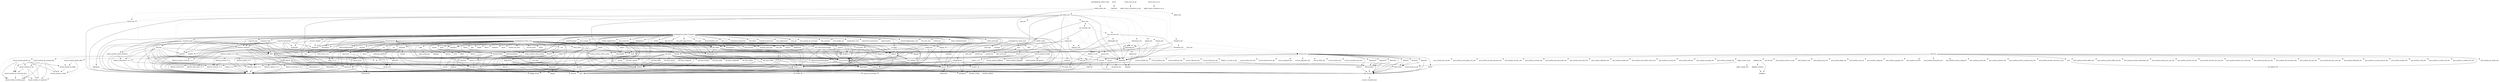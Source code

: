 digraph depends {
    node [shape=plaintext]
activitymanager -> db8;
activitymanager -> libboost_regex1_51_0;
activitymanager -> libglib_2_0_0;
activitymanager -> libstdc6;
activitymanager -> luna_service2;
activitymanager -> upstart;
bash -> libtinfo5;
bash_dev -> bash;
bash_dev -> ncurses_dev [style=dotted];
bash_dev -> ncurses_libtinfo_dev [style=dotted];
binutils -> libz1;
browser_adapter -> libglib_2_0_0;
browser_adapter -> libpbnjson;
browser_adapter -> libstdc6;
browser_adapter -> qt4_webos;
browserserver -> libcrypto1_0_0;
browserserver -> libglib_2_0_0;
browserserver -> libpbnjson;
browserserver -> libpmcertificatemgr2;
browserserver -> libssl1_0_0;
browserserver -> libstdc6;
browserserver -> luna_service2;
browserserver -> ptmalloc3;
browserserver -> qt4_webos;
busybox -> busybox_syslog [style=dotted];
busybox -> busybox_udhcpc [style=dotted];
bzip2 -> libbz2_0;
configurator -> db8;
configurator -> libglib_2_0_0;
configurator -> libstdc6;
configurator -> luna_service2;
configurator -> upstart;
curl -> libcurl5;
curl -> libz1;
db8 -> db;
db8 -> libglib_2_0_0;
db8 -> libicui18n36;
db8 -> libicuuc36;
db8 -> libstdc6;
db8 -> luna_service2;
dhcp_client -> bash;
dhcp_client -> libcrypto1_0_0;
dropbear -> libz1;
e2fsprogs -> e2fsprogs_badblocks;
e2fsprogs -> libblkid1;
e2fsprogs -> libcom_err2;
e2fsprogs -> libe2p2;
e2fsprogs -> libext2fs2;
e2fsprogs -> libss2;
e2fsprogs -> libuuid1;
e2fsprogs_badblocks -> libcom_err2;
e2fsprogs_badblocks -> libext2fs2;
eglibc_locale_en_gb -> virtual_locale_en_gb;
fbprogress -> libstdc6;
filecache -> db8;
filecache -> glibmm;
filecache -> jemalloc;
filecache -> libboost_filesystem1_51_0;
filecache -> libboost_system1_51_0;
filecache -> libglib_2_0_0;
filecache -> libsigc_2_0_0;
filecache -> libstdc6;
filecache -> luna_service2;
filecache -> upstart;
glibmm -> libffi6;
glibmm -> libglib_2_0_0;
glibmm -> libsigc_2_0_0;
glibmm -> libstdc6;
glibmm -> libz1;
icu -> libicudata36;
icu -> libicui18n36;
icu -> libicutu36;
icu -> libicuuc36;
icu -> libstdc6;
iproute2 -> iptables;
iptables -> kernel_module_ip_tables [style=dotted];
iptables -> kernel_module_ipt_masquerade [style=dotted];
iptables -> kernel_module_iptable_filter [style=dotted];
iptables -> kernel_module_iptable_nat [style=dotted];
iptables -> kernel_module_nf_conntrack [style=dotted];
iptables -> kernel_module_nf_conntrack_ipv4 [style=dotted];
iptables -> kernel_module_nf_defrag_ipv4 [style=dotted];
iptables -> kernel_module_nf_nat [style=dotted];
iptables -> kernel_module_x_tables [style=dotted];
kernel_module_ip_tables -> kernel_module_x_tables;
kernel_module_ipt_masquerade -> kernel_module_nf_conntrack;
kernel_module_ipt_masquerade -> kernel_module_nf_conntrack_ipv4;
kernel_module_ipt_masquerade -> kernel_module_nf_defrag_ipv4;
kernel_module_ipt_masquerade -> kernel_module_nf_nat;
kernel_module_ipt_masquerade -> kernel_module_x_tables;
kernel_module_iptable_filter -> kernel_module_ip_tables;
kernel_module_iptable_filter -> kernel_module_x_tables;
kernel_module_iptable_nat -> kernel_module_ip_tables;
kernel_module_iptable_nat -> kernel_module_nf_conntrack;
kernel_module_iptable_nat -> kernel_module_nf_conntrack_ipv4;
kernel_module_iptable_nat -> kernel_module_nf_defrag_ipv4;
kernel_module_iptable_nat -> kernel_module_nf_nat;
kernel_module_iptable_nat -> kernel_module_x_tables;
kernel_module_nf_conntrack_ipv4 -> kernel_module_nf_conntrack;
kernel_module_nf_conntrack_ipv4 -> kernel_module_nf_defrag_ipv4;
kernel_module_nf_nat -> kernel_module_nf_conntrack;
kernel_module_nf_nat -> kernel_module_nf_conntrack_ipv4;
kernel_module_nf_nat -> kernel_module_nf_defrag_ipv4;
kernel_module_uvesafb -> kernel_module_cfbcopyarea;
kernel_module_uvesafb -> kernel_module_cfbfillrect;
kernel_module_uvesafb -> kernel_module_cfbimgblt;
kmod -> libkmod2;
libblkid1 -> libuuid1;
libboost_chrono1_51_0 -> libboost_chrono_test [style=dotted];
libboost_chrono1_51_0 -> libboost_date_time1_51_0 [style=dotted];
libboost_chrono1_51_0 -> libboost_filesystem1_51_0 [style=dotted];
libboost_chrono1_51_0 -> libboost_graph1_51_0 [style=dotted];
libboost_chrono1_51_0 -> libboost_iostreams1_51_0 [style=dotted];
libboost_chrono1_51_0 -> libboost_program_options1_51_0 [style=dotted];
libboost_chrono1_51_0 -> libboost_regex1_51_0 [style=dotted];
libboost_chrono1_51_0 -> libboost_signals1_51_0 [style=dotted];
libboost_chrono1_51_0 -> libboost_system1_51_0 [style=dotted];
libboost_chrono1_51_0 -> libboost_system1_51_0;
libboost_chrono1_51_0 -> libboost_thread1_51_0 [style=dotted];
libboost_chrono1_51_0 -> libstdc6;
libboost_chrono_test -> libstdc6;
libboost_date_time1_51_0 -> libstdc6;
libboost_filesystem1_51_0 -> libboost_system1_51_0;
libboost_filesystem1_51_0 -> libstdc6;
libboost_graph1_51_0 -> libboost_regex1_51_0;
libboost_graph1_51_0 -> libstdc6;
libboost_iostreams1_51_0 -> libstdc6;
libboost_program_options1_51_0 -> libstdc6;
libboost_regex1_51_0 -> libstdc6;
libboost_signals1_51_0 -> libstdc6;
libboost_system1_51_0 -> libstdc6;
libboost_thread1_51_0 -> libboost_system1_51_0;
libboost_thread1_51_0 -> libstdc6;
libcjson_dev -> libcjson1;
libcjson_dev -> pkgconfig;
libcjson_dev -> pkgconfig_dev [style=dotted];
libcurl5 -> curl_certs [style=dotted];
libcurl5 -> libcap2;
libcurl5 -> libgcrypt11;
libcurl5 -> libgnutls26;
libcurl5 -> libgpg_error0;
libcurl5 -> libtasn1_3;
libcurl5 -> libz1;
libemail_common2 -> db8;
libemail_common2 -> jemalloc;
libemail_common2 -> libboost_regex1_51_0;
libemail_common2 -> libcurl5;
libemail_common2 -> libglib_2_0_0;
libemail_common2 -> libicuuc36;
libemail_common2 -> libpalmsocket2;
libemail_common2 -> libstdc6;
libemail_common2 -> libz1;
libext2fs2 -> libblkid1;
libext2fs2 -> libcom_err2;
libffi_dev -> libffi6;
libform5 -> libncurses5;
libform5 -> libtinfo5;
libformw5 -> libncursesw5;
libformw5 -> libtinfo5;
libfreetype_dev -> libfreetype6;
libfreetype_dev -> pkgconfig;
libfreetype_dev -> pkgconfig_dev [style=dotted];
libgcrypt11 -> libcap2;
libgcrypt11 -> libgpg_error0;
libgdbm_compat4 -> libgdbm4;
libgdbm_dev -> gdbm_compat_dev [style=dotted];
libgdbm_dev -> libgdbm4;
libgdbm_dev -> libgdbm_compat4;
libglib_2_0_0 -> libffi6;
libglib_2_0_0 -> libz1;
libglib_2_0_dev -> libffi_dev [style=dotted];
libglib_2_0_dev -> libglib_2_0_0;
libglib_2_0_dev -> libz_dev [style=dotted];
libglib_2_0_dev -> pkgconfig;
libglib_2_0_dev -> pkgconfig_dev [style=dotted];
libglib_2_0_dev -> zip_dev [style=dotted];
libglib_2_0_locale_en_gb -> libglib_2_0_0;
libglib_2_0_locale_en_gb -> virtual_locale_en_gb;
libglibcurl0 -> libcurl5;
libglibcurl0 -> libglib_2_0_0;
libgnutls26 -> libcap2;
libgnutls26 -> libgcrypt11;
libgnutls26 -> libgpg_error0;
libgnutls26 -> libtasn1_3;
libgnutls26 -> libz1;
libhunspell_1_3_0 -> libstdc6;
libicui18n36 -> libicudata36;
libicui18n36 -> libicuuc36;
libicui18n36 -> libstdc6;
libicutu36 -> libicudata36;
libicutu36 -> libicui18n36;
libicutu36 -> libicuuc36;
libicutu36 -> libstdc6;
libicuuc36 -> libicudata36;
libicuuc36 -> libstdc6;
libjpeg_dev -> libjpeg8;
libjpeg_dev -> pkgconfig;
libjpeg_dev -> pkgconfig_dev [style=dotted];
liblunasysmgripc2 -> libglib_2_0_0;
liblunasysmgripc2 -> libstdc6;
libmenu5 -> libncurses5;
libmenu5 -> libtinfo5;
libmenuw5 -> libncursesw5;
libmenuw5 -> libtinfo5;
libncurses5 -> libtinfo5;
libncursesw5 -> libtinfo5;
libnyx2 -> libglib_2_0_0;
libnyx2 -> nyx_modules;
libnyx_dev -> libglib_2_0_dev [style=dotted];
libnyx_dev -> libnyx2;
libnyx_dev -> nyx_modules_dev [style=dotted];
libnyx_dev -> pkgconfig;
libnyx_dev -> pkgconfig_dev [style=dotted];
liborc_test_0_4_0 -> liborc_0_4_0;
libpalmsocket2 -> libcares2;
libpalmsocket2 -> libcrypto1_0_0;
libpalmsocket2 -> libglib_2_0_0;
libpalmsocket2 -> libpmloglib2;
libpalmsocket2 -> libpmstatemachineengine2;
libpalmsocket2 -> libssl1_0_0;
libpanel5 -> libncurses5;
libpanel5 -> libtinfo5;
libpanelw5 -> libncursesw5;
libpanelw5 -> libtinfo5;
libpbnjson -> libstdc6;
libpbnjson -> yajl;
libpmcertificatemgr2 -> libcrypto1_0_0;
libpmloglib2 -> pmlogconf;
libpmloglib_dev -> libpmloglib2;
libpmloglib_dev -> pkgconfig;
libpmloglib_dev -> pkgconfig_dev [style=dotted];
libpmloglib_dev -> pmlogconf_dev [style=dotted];
libpmstatemachineengine2 -> libpmloglib2;
libpng12_0 -> libz1;
libpng3 -> libz1;
libpng_dev -> libpng12_0;
libpng_dev -> libpng12_dev [style=dotted];
libpng_dev -> libpng3;
libpng_dev -> libz_dev [style=dotted];
libpng_dev -> pkgconfig;
libpng_dev -> pkgconfig_dev [style=dotted];
libpopt_dev -> libpopt0;
libreadline6 -> libtinfo5;
libreadline_dev -> libreadline6;
libreadline_dev -> ncurses_dev [style=dotted];
libreadline_dev -> ncurses_libtinfo_dev [style=dotted];
librolegen2 -> libstdc6;
libsigc_2_0_0 -> libstdc6;
libsqlite3_dev -> libreadline_dev [style=dotted];
libsqlite3_dev -> libsqlite3_0;
libsqlite3_dev -> ncurses_dev [style=dotted];
libss2 -> libcom_err2;
libssl1_0_0 -> libcrypto1_0_0;
libstdc_dev -> libstdc6;
libtic5 -> libtinfo5;
libticw5 -> libtinfo5;
libtinfo5 -> ncurses_terminfo_base [style=dotted];
libtinyxml2_6_2 -> libstdc6;
libupstart0 -> upstart;
libusb_0_1_4 -> libusb_1_0_0;
libxml2 -> libz1;
libxslt -> libxml2;
libxslt -> libz1;
libz_dev -> libz1;
locale_base_en_gb -> eglibc_binary_localedata_en_gb;
locale_base_en_us -> eglibc_binary_localedata_en_us;
luna_prefs -> libcjson1;
luna_prefs -> libglib_2_0_0;
luna_prefs -> libsqlite3_0;
luna_prefs -> luna_service2;
luna_service2 -> libcjson1;
luna_service2 -> libglib_2_0_0;
luna_service2 -> libpmloglib2;
luna_service2 -> luna_service2;
luna_service2 -> upstart;
luna_service2_dev -> libcjson_dev [style=dotted];
luna_service2_dev -> libglib_2_0_dev [style=dotted];
luna_service2_dev -> libpmloglib_dev [style=dotted];
luna_service2_dev -> luna_service2;
luna_service2_dev -> pkgconfig;
luna_service2_dev -> pkgconfig_dev [style=dotted];
luna_service2_dev -> upstart_dev [style=dotted];
luna_sysmgr -> libcjson1;
luna_sysmgr -> libcrypto1_0_0;
luna_sysmgr -> libglib_2_0_0;
luna_sysmgr -> liblunasysmgripc2;
luna_sysmgr -> libnyx2;
luna_sysmgr -> libpbnjson;
luna_sysmgr -> libpmloglib2;
luna_sysmgr -> librolegen2;
luna_sysmgr -> libsqlite3_0;
luna_sysmgr -> libssl1_0_0;
luna_sysmgr -> libstdc6;
luna_sysmgr -> luna_prefs;
luna_sysmgr -> luna_service2;
luna_sysmgr -> ptmalloc3;
luna_sysmgr -> qt4_webos;
luna_sysmgr -> util_linux;
luna_sysservice -> libcjson1;
luna_sysservice -> libglib_2_0_0;
luna_sysservice -> libpbnjson;
luna_sysservice -> libsqlite3_0;
luna_sysservice -> libstdc6;
luna_sysservice -> liburiparser1;
luna_sysservice -> luna_service2;
luna_sysservice -> qt4_webos;
luna_universalsearchmgr -> libcjson1;
luna_universalsearchmgr -> libglib_2_0_0;
luna_universalsearchmgr -> libsqlite3_0;
luna_universalsearchmgr -> libstdc6;
luna_universalsearchmgr -> libxml2;
luna_universalsearchmgr -> luna_service2;
mojomail_imap -> db8;
mojomail_imap -> libboost_regex1_51_0;
mojomail_imap -> libemail_common2;
mojomail_imap -> libglib_2_0_0;
mojomail_imap -> libicuuc36;
mojomail_imap -> libstdc6;
mojomail_imap -> luna_service2;
mojomail_pop -> db8;
mojomail_pop -> libemail_common2;
mojomail_pop -> libglib_2_0_0;
mojomail_pop -> libstdc6;
mojomail_pop -> luna_service2;
mojomail_smtp -> db8;
mojomail_smtp -> jemalloc;
mojomail_smtp -> libemail_common2;
mojomail_smtp -> libglib_2_0_0;
mojomail_smtp -> libstdc6;
mojomail_smtp -> luna_service2;
mojoservicelauncher -> libboost_program_options1_51_0;
mojoservicelauncher -> libpbnjson;
mojoservicelauncher -> libstdc6;
mojoservicelauncher -> mojoloader;
mojoservicelauncher -> nodejs_module_webos_dynaload;
mojoservicelauncher -> nodejs_module_webos_pmlog;
mojoservicelauncher -> nodejs_module_webos_sysbus;
mojoservicelauncher -> upstart;
ncurses -> libtinfo5;
ncurses_dev -> libform5;
ncurses_dev -> libformw5;
ncurses_dev -> libmenu5;
ncurses_dev -> libmenuw5;
ncurses_dev -> libpanel5;
ncurses_dev -> libpanelw5;
ncurses_dev -> libtic5;
ncurses_dev -> libticw5;
ncurses_dev -> libtinfo5;
ncurses_dev -> ncurses;
ncurses_dev -> ncurses_libform_dev [style=dotted];
ncurses_dev -> ncurses_libformw_dev [style=dotted];
ncurses_dev -> ncurses_libmenu_dev [style=dotted];
ncurses_dev -> ncurses_libmenuw_dev [style=dotted];
ncurses_dev -> ncurses_libncurses_dev [style=dotted];
ncurses_dev -> ncurses_libncursesw_dev [style=dotted];
ncurses_dev -> ncurses_libpanel_dev [style=dotted];
ncurses_dev -> ncurses_libpanelw_dev [style=dotted];
ncurses_dev -> ncurses_libtic_dev [style=dotted];
ncurses_dev -> ncurses_libticw_dev [style=dotted];
ncurses_dev -> ncurses_libtinfo_dev [style=dotted];
ncurses_dev -> ncurses_terminfo_base_dev [style=dotted];
nodejs -> libcrypto1_0_0;
nodejs -> libssl1_0_0;
nodejs -> libstdc6;
nodejs_module_webos_dynaload -> libboost_filesystem1_51_0;
nodejs_module_webos_dynaload -> libstdc6;
nodejs_module_webos_pmlog -> libpmloglib2;
nodejs_module_webos_pmlog -> libstdc6;
nodejs_module_webos_sysbus -> libglib_2_0_0;
nodejs_module_webos_sysbus -> libstdc6;
nodejs_module_webos_sysbus -> luna_service2;
nyx_modules -> libglib_2_0_0;
nyx_modules -> libnyx2;
nyx_modules_dev -> libglib_2_0_dev [style=dotted];
nyx_modules_dev -> libnyx_dev [style=dotted];
nyx_modules_dev -> luna_service2_dev [style=dotted];
nyx_modules_dev -> nyx_modules;
openssl -> libcrypto1_0_0;
openssl -> libssl1_0_0;
opkg -> libopkg1;
opkg -> opkg_config_base;
orc -> liborc_0_4_0;
orc -> liborc_test_0_4_0;
packagegroup_webos_boot -> base_files;
packagegroup_webos_boot -> base_passwd;
packagegroup_webos_boot -> busybox;
packagegroup_webos_boot -> initscripts;
packagegroup_webos_boot -> modutils_initscripts;
packagegroup_webos_boot -> netbase;
packagegroup_webos_boot -> tinylogin;
packagegroup_webos_boot -> udev;
packagegroup_webos_boot -> upstart;
packagegroup_webos_boot -> v86d;
packagegroup_webos_core -> base_files;
packagegroup_webos_core -> base_passwd;
packagegroup_webos_core -> bash;
packagegroup_webos_core -> binutils;
packagegroup_webos_core -> busybox;
packagegroup_webos_core -> bzip2;
packagegroup_webos_core -> curl;
packagegroup_webos_core -> db;
packagegroup_webos_core -> dhcp_client;
packagegroup_webos_core -> dropbear;
packagegroup_webos_core -> e2fsprogs;
packagegroup_webos_core -> glibmm;
packagegroup_webos_core -> gzip;
packagegroup_webos_core -> icu;
packagegroup_webos_core -> iproute2;
packagegroup_webos_core -> libboost_chrono1_51_0;
packagegroup_webos_core -> libcares2;
packagegroup_webos_core -> libfreetype6;
packagegroup_webos_core -> libgcrypt11;
packagegroup_webos_core -> libgif4;
packagegroup_webos_core -> libglib_2_0_0;
packagegroup_webos_core -> libgpg_error0;
packagegroup_webos_core -> libhunspell_1_3_0;
packagegroup_webos_core -> libpng3;
packagegroup_webos_core -> libreadline6;
packagegroup_webos_core -> libtinyxml2_6_2;
packagegroup_webos_core -> libtool;
packagegroup_webos_core -> liburiparser1;
packagegroup_webos_core -> libxml2;
packagegroup_webos_core -> libxslt;
packagegroup_webos_core -> libz1;
packagegroup_webos_core -> makedevs;
packagegroup_webos_core -> mjson;
packagegroup_webos_core -> module_init_tools;
packagegroup_webos_core -> modutils_initscripts;
packagegroup_webos_core -> ncurses;
packagegroup_webos_core -> netbase;
packagegroup_webos_core -> openssl;
packagegroup_webos_core -> opkg;
packagegroup_webos_core -> orc;
packagegroup_webos_core -> parted;
packagegroup_webos_core -> procps;
packagegroup_webos_core -> psmisc;
packagegroup_webos_core -> ptmalloc3;
packagegroup_webos_core -> sqlite3;
packagegroup_webos_core -> sysvinit_pidof;
packagegroup_webos_core -> tzdata;
packagegroup_webos_core -> upstart_sysvcompat;
packagegroup_webos_core -> yajl;
packagegroup_webos_extended -> activitymanager;
packagegroup_webos_extended -> adapterbase;
packagegroup_webos_extended -> app_services;
packagegroup_webos_extended -> browser_adapter;
packagegroup_webos_extended -> browserserver;
packagegroup_webos_extended -> com_palm_app_browser;
packagegroup_webos_extended -> configurator;
packagegroup_webos_extended -> core_apps;
packagegroup_webos_extended -> cpushareholder_stub;
packagegroup_webos_extended -> db8;
packagegroup_webos_extended -> enyo_1_0;
packagegroup_webos_extended -> fbprogress;
packagegroup_webos_extended -> filecache;
packagegroup_webos_extended -> foundation_frameworks;
packagegroup_webos_extended -> jemalloc;
packagegroup_webos_extended -> libcjson1;
packagegroup_webos_extended -> libemail_common2;
packagegroup_webos_extended -> libglibcurl0;
packagegroup_webos_extended -> liblunasysmgripc2;
packagegroup_webos_extended -> libnyx2;
packagegroup_webos_extended -> libpalmsocket2;
packagegroup_webos_extended -> libpbnjson;
packagegroup_webos_extended -> libpmcertificatemgr2;
packagegroup_webos_extended -> libpmloglib2;
packagegroup_webos_extended -> libpmstatemachineengine2;
packagegroup_webos_extended -> librdx_stub;
packagegroup_webos_extended -> librolegen2;
packagegroup_webos_extended -> libsandbox;
packagegroup_webos_extended -> loadable_frameworks;
packagegroup_webos_extended -> luna_applauncher;
packagegroup_webos_extended -> luna_init;
packagegroup_webos_extended -> luna_prefs;
packagegroup_webos_extended -> luna_service2;
packagegroup_webos_extended -> luna_sysmgr;
packagegroup_webos_extended -> luna_sysmgr_ipc_messages;
packagegroup_webos_extended -> luna_sysservice;
packagegroup_webos_extended -> luna_systemui;
packagegroup_webos_extended -> luna_universalsearchmgr;
packagegroup_webos_extended -> luna_webkit_api;
packagegroup_webos_extended -> mojoloader;
packagegroup_webos_extended -> mojolocation_stub;
packagegroup_webos_extended -> mojomail_imap;
packagegroup_webos_extended -> mojomail_pop;
packagegroup_webos_extended -> mojomail_smtp;
packagegroup_webos_extended -> mojoservice_frameworks;
packagegroup_webos_extended -> mojoservicelauncher;
packagegroup_webos_extended -> nodejs;
packagegroup_webos_extended -> nodejs_module_webos_dynaload;
packagegroup_webos_extended -> nodejs_module_webos_pmlog;
packagegroup_webos_extended -> nodejs_module_webos_sysbus;
packagegroup_webos_extended -> npapi_headers;
packagegroup_webos_extended -> nyx_modules;
packagegroup_webos_extended -> pmklogd;
packagegroup_webos_extended -> pmlogconf;
packagegroup_webos_extended -> pmlogctl;
packagegroup_webos_extended -> pmlogdaemon;
packagegroup_webos_extended -> pmnetconfigmanager_stub;
packagegroup_webos_extended -> powerd;
packagegroup_webos_extended -> qt4_webos;
packagegroup_webos_extended -> rdx_utils_stub;
packagegroup_webos_extended -> sleepd;
packagegroup_webos_extended -> storaged;
packagegroup_webos_extended -> underscore;
packagegroup_webos_extended -> webkit_supplemental;
packagegroup_webos_extended -> webkit_webos;
packagegroup_webos_extended -> webos_initscripts;
packagegroup_webos_extended -> webos_shutdownscripts;
packagegroup_webos_temp -> webkit_webos_dev;
parted -> libblkid1;
parted -> libreadline6;
parted -> libtinfo5;
parted -> libuuid1;
perl -> libperl5;
perl_dev -> libgdbm_dev [style=dotted];
perl_dev -> libperl5;
perl_dev -> libz_dev [style=dotted];
perl_dev -> perl;
perl_dev -> perl_lib_dev [style=dotted];
perl_dev -> perl_module_archive_tar_dev [style=dotted];
perl_dev -> perl_module_b_dev [style=dotted];
perl_dev -> perl_module_base_dev [style=dotted];
perl_dev -> perl_module_bigint_dev [style=dotted];
perl_dev -> perl_module_carp_dev [style=dotted];
perl_dev -> perl_module_config_dev [style=dotted];
perl_dev -> perl_module_cpanplus_dev [style=dotted];
perl_dev -> perl_module_cwd_dev [style=dotted];
perl_dev -> perl_module_dynaloader_dev [style=dotted];
perl_dev -> perl_module_encode_config_dev [style=dotted];
perl_dev -> perl_module_encode_dev [style=dotted];
perl_dev -> perl_module_exporter_dev [style=dotted];
perl_dev -> perl_module_extutils_constant_base_dev [style=dotted];
perl_dev -> perl_module_extutils_constant_xs_dev [style=dotted];
perl_dev -> perl_module_extutils_liblist_dev [style=dotted];
perl_dev -> perl_module_extutils_liblist_kid_dev [style=dotted];
perl_dev -> perl_module_extutils_makemaker_dev [style=dotted];
perl_dev -> perl_module_extutils_mm_any_dev [style=dotted];
perl_dev -> perl_module_extutils_mm_dev [style=dotted];
perl_dev -> perl_module_extutils_mm_unix_dev [style=dotted];
perl_dev -> perl_module_extutils_mm_win32_dev [style=dotted];
perl_dev -> perl_module_extutils_my_dev [style=dotted];
perl_dev -> perl_module_file_basename_dev [style=dotted];
perl_dev -> perl_module_file_spec_dev [style=dotted];
perl_dev -> perl_module_file_spec_unix_dev [style=dotted];
perl_dev -> perl_module_filehandle_dev [style=dotted];
perl_dev -> perl_module_inc_latest_private_dev [style=dotted];
perl_dev -> perl_module_integer_dev [style=dotted];
perl_dev -> perl_module_io_file_dev [style=dotted];
perl_dev -> perl_module_io_socket_inet_dev [style=dotted];
perl_dev -> perl_module_io_socket_unix_dev [style=dotted];
perl_dev -> perl_module_ipc_open3_dev [style=dotted];
perl_dev -> perl_module_list_util_dev [style=dotted];
perl_dev -> perl_module_math_bigint_calc_dev [style=dotted];
perl_dev -> perl_module_net_ftp_dataconn_dev [style=dotted];
perl_dev -> perl_module_net_ftp_i_dev [style=dotted];
perl_dev -> perl_module_overload_dev [style=dotted];
perl_dev -> perl_module_pod_parseutils_dev [style=dotted];
perl_dev -> perl_module_pod_select_dev [style=dotted];
perl_dev -> perl_module_selfloader_dev [style=dotted];
perl_dev -> perl_module_symbol_dev [style=dotted];
perl_dev -> perl_module_test_builder_tester_dev [style=dotted];
perl_dev -> perl_module_tie_hash_dev [style=dotted];
perl_dev -> perl_module_utf8_dev [style=dotted];
perl_dev -> perl_module_warnings_dev [style=dotted];
perl_dev -> perl_module_xsloader_dev [style=dotted];
pkgconfig -> libglib_2_0_0;
pkgconfig -> libpopt0;
pkgconfig_dev -> libglib_2_0_dev [style=dotted];
pkgconfig_dev -> libpopt_dev [style=dotted];
pkgconfig_dev -> pkgconfig;
pmklogd -> upstart;
pmlogconf_dev -> pmlogconf;
pmlogctl -> libpmloglib2;
pmlogctl -> pmlogconf;
pmlogdaemon -> busybox;
pmlogdaemon -> libglib_2_0_0;
pmlogdaemon -> libpmloglib2;
pmlogdaemon -> librdx_stub;
pmlogdaemon -> libz1;
pmlogdaemon -> pmlogconf;
pmlogdaemon -> upstart;
powerd -> libcjson1;
powerd -> libglib_2_0_0;
powerd -> libnyx2;
powerd -> luna_service2;
powerd -> upstart;
procps -> libncurses5;
procps -> libtinfo5;
psmisc -> fuser;
psmisc -> killall;
psmisc -> pstree;
pstree -> libtinfo5;
qt4_webos -> libfreetype6;
qt4_webos -> libglib_2_0_0;
qt4_webos -> libjpeg8;
qt4_webos -> libnyx2;
qt4_webos -> libpng12_0;
qt4_webos -> libstdc6;
qt4_webos_dev -> jpeg_dev [style=dotted];
qt4_webos_dev -> libfreetype6;
qt4_webos_dev -> libfreetype_dev [style=dotted];
qt4_webos_dev -> libglib_2_0_0;
qt4_webos_dev -> libglib_2_0_dev [style=dotted];
qt4_webos_dev -> libjpeg_dev [style=dotted];
qt4_webos_dev -> libnyx2;
qt4_webos_dev -> libnyx_dev [style=dotted];
qt4_webos_dev -> libpng12_dev [style=dotted];
qt4_webos_dev -> libpng_dev [style=dotted];
qt4_webos_dev -> libstdc6;
qt4_webos_dev -> libstdc_dev [style=dotted];
qt4_webos_dev -> libz_dev [style=dotted];
qt4_webos_dev -> pkgconfig;
qt4_webos_dev -> pkgconfig_dev [style=dotted];
qt4_webos_dev -> qt4_webos;
sleepd -> libcjson1;
sleepd -> libglib_2_0_0;
sleepd -> libnyx2;
sleepd -> libsqlite3_0;
sleepd -> libxml2;
sleepd -> luna_service2;
sleepd -> powerd;
sleepd -> upstart;
sqlite3 -> libreadline6;
sqlite3 -> libsqlite3_0;
storaged -> libcjson1;
storaged -> libglib_2_0_0;
storaged -> libnyx2;
storaged -> luna_service2;
udev -> libusb_0_1_4;
udev -> pciutils_ids [style=dotted];
udev -> udev_extraconf [style=dotted];
udev -> udev_utils [style=dotted];
udev -> usbutils_ids [style=dotted];
udev_extraconf -> udev;
upstart -> libupstart0 [style=dotted];
upstart -> upstart_sysvcompat [style=dotted];
upstart_dev -> pkgconfig;
upstart_dev -> upstart;
util_linux -> libblkid1;
util_linux -> libncursesw5;
util_linux -> libtinfo5;
util_linux -> libuuid1;
util_linux -> libz1;
util_linux -> util_linux_cfdisk [style=dotted];
util_linux -> util_linux_fdisk [style=dotted];
util_linux -> util_linux_losetup;
util_linux -> util_linux_mkfs [style=dotted];
util_linux -> util_linux_mount [style=dotted];
util_linux -> util_linux_readprofile [style=dotted];
util_linux -> util_linux_sfdisk [style=dotted];
util_linux -> util_linux_swaponoff;
util_linux -> util_linux_umount;
util_linux_cfdisk -> libblkid1;
util_linux_cfdisk -> libncursesw5;
util_linux_cfdisk -> libtinfo5;
util_linux_fdisk -> libblkid1;
util_linux_mount -> libblkid1;
util_linux_swaponoff -> libblkid1;
util_linux_umount -> libblkid1;
v86d -> kernel_module_uvesafb [style=dotted];
webkit_supplemental -> libfreetype6;
webkit_supplemental -> libglib_2_0_0;
webkit_supplemental -> libstdc6;
webkit_supplemental -> qt4_webos;
webkit_webos -> libglib_2_0_0;
webkit_webos -> libsqlite3_0;
webkit_webos -> libstdc6;
webkit_webos -> libz1;
webkit_webos -> luna_service2;
webkit_webos -> qt4_webos;
webkit_webos_dev -> libglib_2_0_dev [style=dotted];
webkit_webos_dev -> libsqlite3_dev [style=dotted];
webkit_webos_dev -> libstdc_dev [style=dotted];
webkit_webos_dev -> libz_dev [style=dotted];
webkit_webos_dev -> luna_service2_dev [style=dotted];
webkit_webos_dev -> qt4_webos_dev [style=dotted];
webkit_webos_dev -> sqlite3_dev [style=dotted];
webkit_webos_dev -> webkit_webos;
webos_initscripts -> upstart;
zip_dev -> zip;
}
